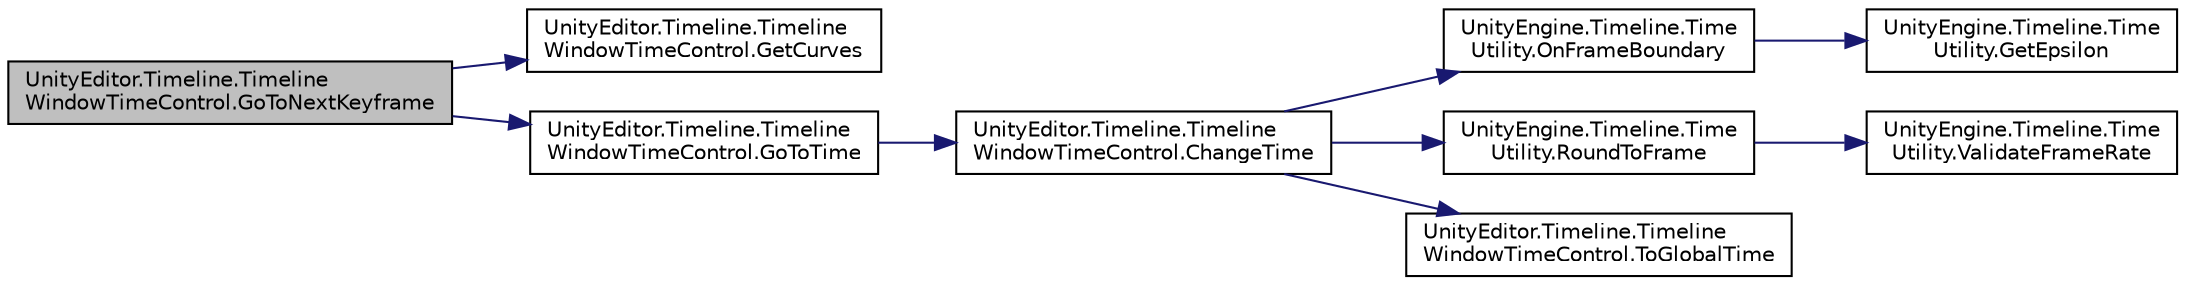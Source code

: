 digraph "UnityEditor.Timeline.TimelineWindowTimeControl.GoToNextKeyframe"
{
 // LATEX_PDF_SIZE
  edge [fontname="Helvetica",fontsize="10",labelfontname="Helvetica",labelfontsize="10"];
  node [fontname="Helvetica",fontsize="10",shape=record];
  rankdir="LR";
  Node1 [label="UnityEditor.Timeline.Timeline\lWindowTimeControl.GoToNextKeyframe",height=0.2,width=0.4,color="black", fillcolor="grey75", style="filled", fontcolor="black",tooltip=" "];
  Node1 -> Node2 [color="midnightblue",fontsize="10",style="solid",fontname="Helvetica"];
  Node2 [label="UnityEditor.Timeline.Timeline\lWindowTimeControl.GetCurves",height=0.2,width=0.4,color="black", fillcolor="white", style="filled",URL="$class_unity_editor_1_1_timeline_1_1_timeline_window_time_control.html#a0280601b413b62aa2520f9e8bbf32b56",tooltip=" "];
  Node1 -> Node3 [color="midnightblue",fontsize="10",style="solid",fontname="Helvetica"];
  Node3 [label="UnityEditor.Timeline.Timeline\lWindowTimeControl.GoToTime",height=0.2,width=0.4,color="black", fillcolor="white", style="filled",URL="$class_unity_editor_1_1_timeline_1_1_timeline_window_time_control.html#adb038a7fb567f8866a2451a33b785cff",tooltip=" "];
  Node3 -> Node4 [color="midnightblue",fontsize="10",style="solid",fontname="Helvetica"];
  Node4 [label="UnityEditor.Timeline.Timeline\lWindowTimeControl.ChangeTime",height=0.2,width=0.4,color="black", fillcolor="white", style="filled",URL="$class_unity_editor_1_1_timeline_1_1_timeline_window_time_control.html#a40356b2f6924ca2dc9cdbe4d677fb0b5",tooltip=" "];
  Node4 -> Node5 [color="midnightblue",fontsize="10",style="solid",fontname="Helvetica"];
  Node5 [label="UnityEngine.Timeline.Time\lUtility.OnFrameBoundary",height=0.2,width=0.4,color="black", fillcolor="white", style="filled",URL="$class_unity_engine_1_1_timeline_1_1_time_utility.html#a37dd4fa26a877bdb5aaaabe10142f759",tooltip=" "];
  Node5 -> Node6 [color="midnightblue",fontsize="10",style="solid",fontname="Helvetica"];
  Node6 [label="UnityEngine.Timeline.Time\lUtility.GetEpsilon",height=0.2,width=0.4,color="black", fillcolor="white", style="filled",URL="$class_unity_engine_1_1_timeline_1_1_time_utility.html#aeed679a4863c031fdda6c69bb692acc1",tooltip=" "];
  Node4 -> Node7 [color="midnightblue",fontsize="10",style="solid",fontname="Helvetica"];
  Node7 [label="UnityEngine.Timeline.Time\lUtility.RoundToFrame",height=0.2,width=0.4,color="black", fillcolor="white", style="filled",URL="$class_unity_engine_1_1_timeline_1_1_time_utility.html#ad48a823919b02af48ca5f6d97dab773b",tooltip=" "];
  Node7 -> Node8 [color="midnightblue",fontsize="10",style="solid",fontname="Helvetica"];
  Node8 [label="UnityEngine.Timeline.Time\lUtility.ValidateFrameRate",height=0.2,width=0.4,color="black", fillcolor="white", style="filled",URL="$class_unity_engine_1_1_timeline_1_1_time_utility.html#a08c330d0c8ec3b2d1331e41cb6d22917",tooltip=" "];
  Node4 -> Node9 [color="midnightblue",fontsize="10",style="solid",fontname="Helvetica"];
  Node9 [label="UnityEditor.Timeline.Timeline\lWindowTimeControl.ToGlobalTime",height=0.2,width=0.4,color="black", fillcolor="white", style="filled",URL="$class_unity_editor_1_1_timeline_1_1_timeline_window_time_control.html#af3591ff3421b20d0e8545c13bb0a1d48",tooltip=" "];
}
